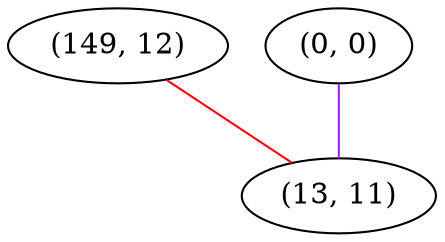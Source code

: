 graph "" {
"(149, 12)";
"(0, 0)";
"(13, 11)";
"(149, 12)" -- "(13, 11)"  [color=red, key=0, weight=1];
"(0, 0)" -- "(13, 11)"  [color=purple, key=0, weight=4];
}
